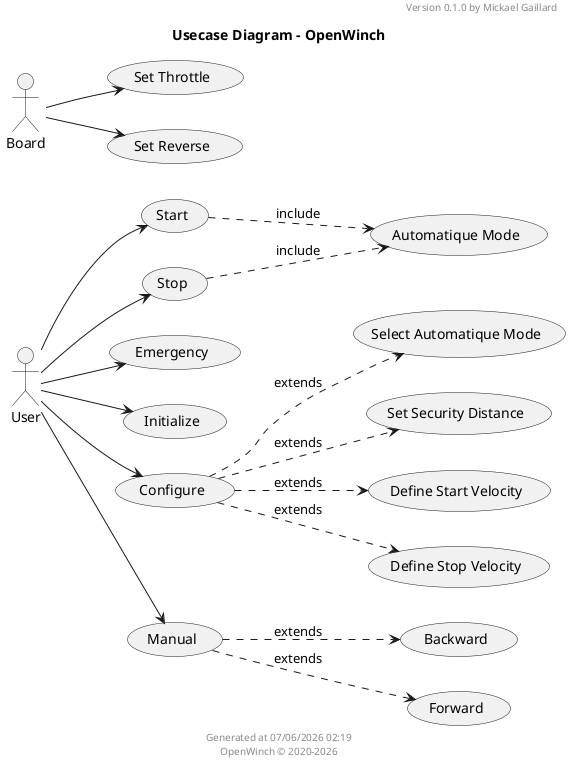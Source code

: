 @startuml

left to right direction

title Usecase Diagram - **OpenWinch**

header
Version 0.1.0 by Mickael Gaillard
endheader

center footer
Generated at %date("dd/MM/yyyy HH:mm")
OpenWinch © 2020-%date("yyyy")
endfooter

actor User
usecase Start
usecase Stop
usecase Emergency
usecase Initialize
usecase Configure
usecase Manual
User --> Start
User --> Stop
User --> Emergency
User --> Configure
User --> Manual
User --> Initialize

usecase "Automatique Mode" as auto
Start ..> auto: include
Stop ..> auto: include

usecase Backward
usecase Forward
Manual ..> Backward: extends
Manual ..> Forward: extends

usecase "Select Automatique Mode" as mode
usecase "Set Security Distance" as secu
usecase "Define Start Velocity" as velStart
usecase "Define Stop Velocity" as velStop
Configure ..> mode: extends
Configure ..> secu: extends
Configure ..> velStart: extends
Configure ..> velStop: extends


actor Board
usecase "Set Throttle" as setThrottle
usecase "Set Reverse" as setReverse
Board --> setThrottle
Board --> setReverse

@enduml